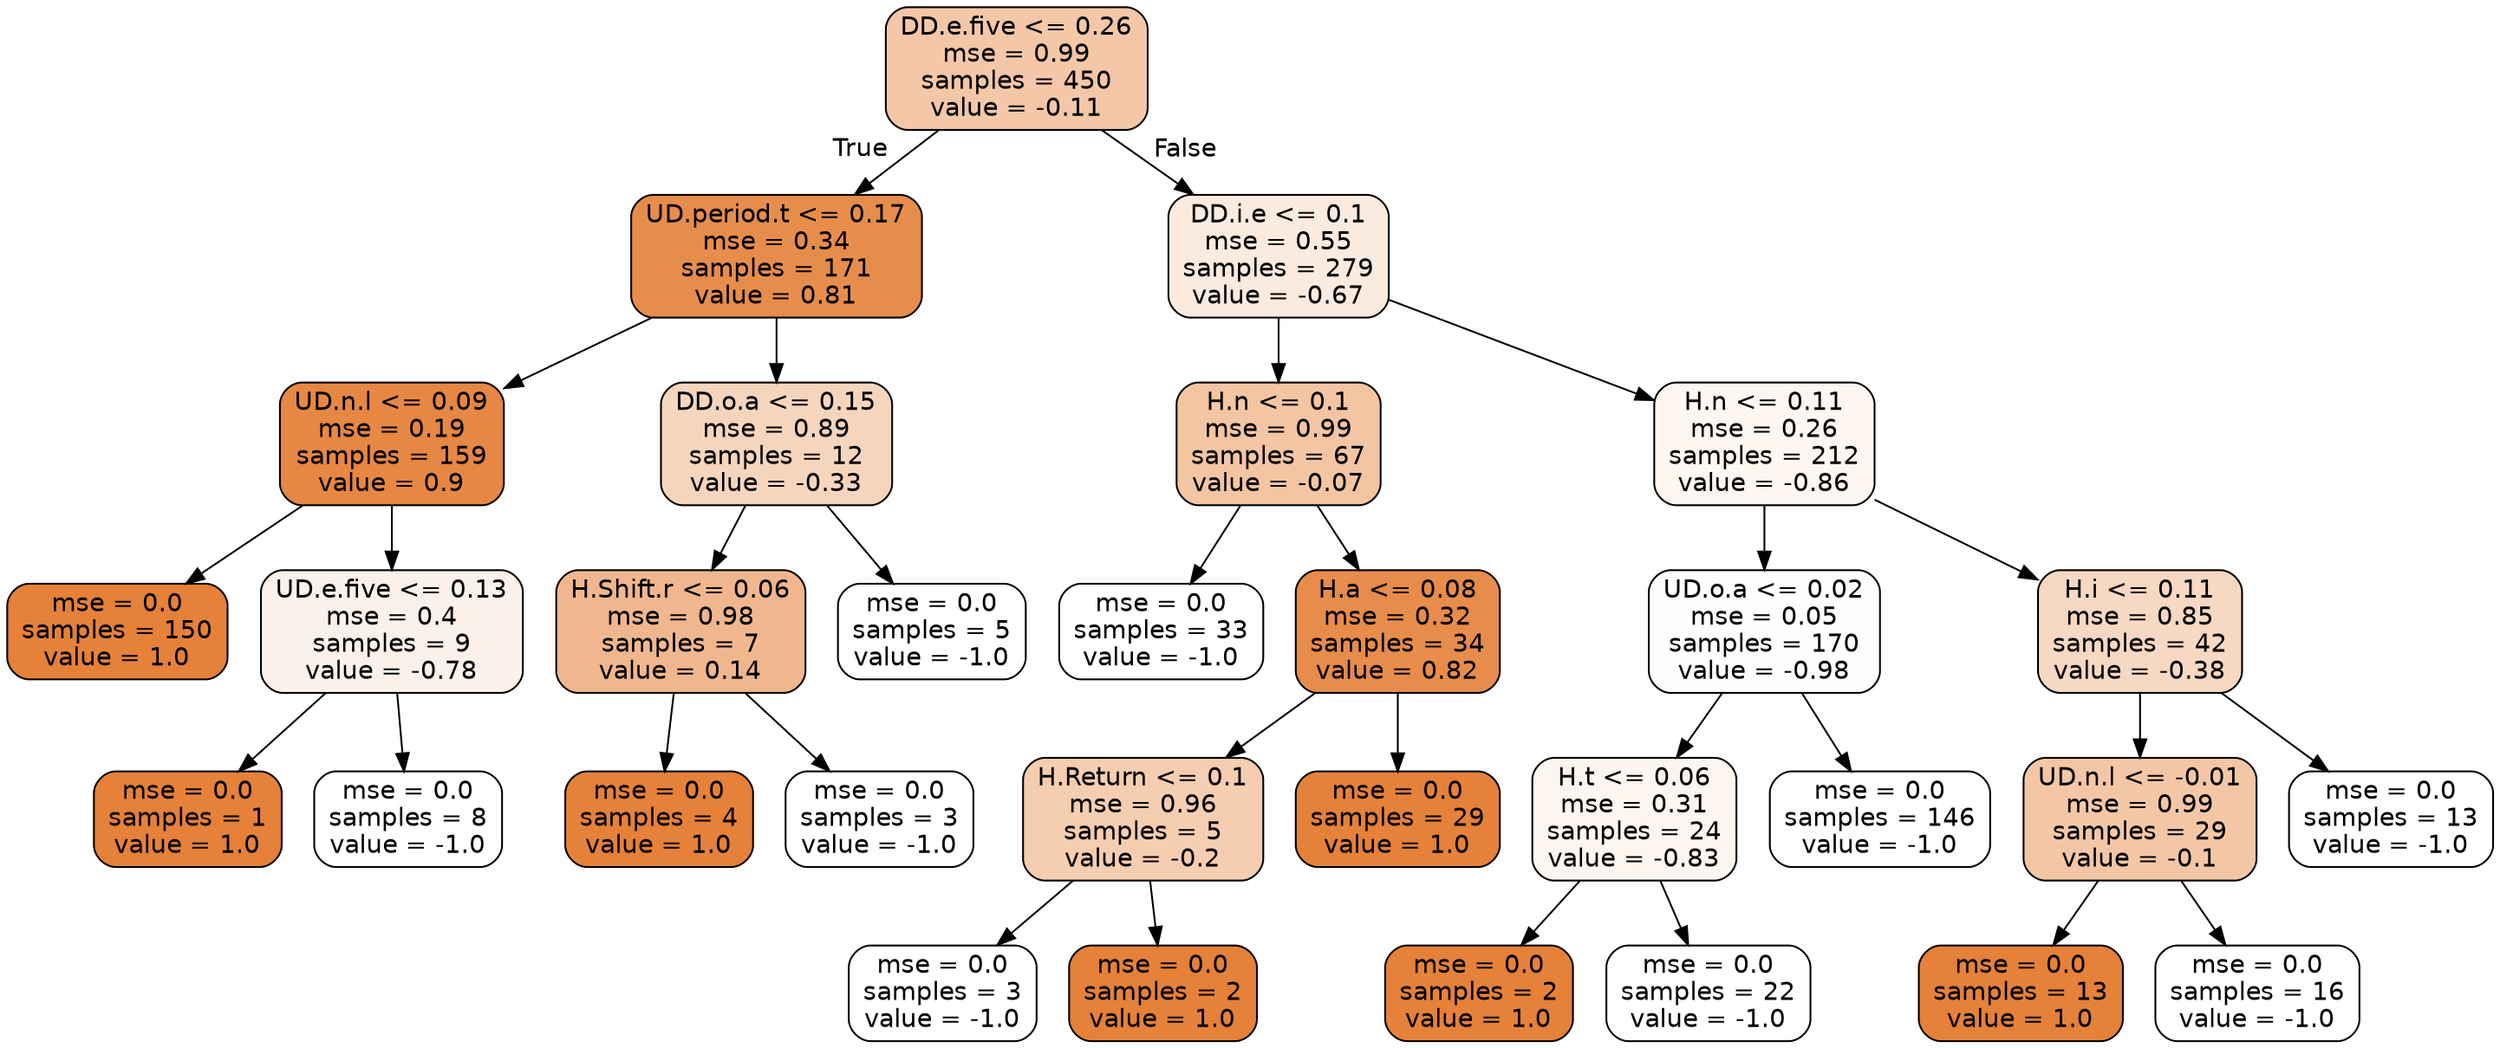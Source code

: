 digraph Tree {
node [shape=box, style="filled, rounded", color="black", fontname=helvetica] ;
edge [fontname=helvetica] ;
0 [label="DD.e.five <= 0.26\nmse = 0.99\nsamples = 450\nvalue = -0.11", fillcolor="#f3c7a7"] ;
1 [label="UD.period.t <= 0.17\nmse = 0.34\nsamples = 171\nvalue = 0.81", fillcolor="#e78d4c"] ;
0 -> 1 [labeldistance=2.5, labelangle=45, headlabel="True"] ;
2 [label="UD.n.l <= 0.09\nmse = 0.19\nsamples = 159\nvalue = 0.9", fillcolor="#e68743"] ;
1 -> 2 ;
3 [label="mse = 0.0\nsamples = 150\nvalue = 1.0", fillcolor="#e58139"] ;
2 -> 3 ;
4 [label="UD.e.five <= 0.13\nmse = 0.4\nsamples = 9\nvalue = -0.78", fillcolor="#fcf1e9"] ;
2 -> 4 ;
5 [label="mse = 0.0\nsamples = 1\nvalue = 1.0", fillcolor="#e58139"] ;
4 -> 5 ;
6 [label="mse = 0.0\nsamples = 8\nvalue = -1.0", fillcolor="#ffffff"] ;
4 -> 6 ;
7 [label="DD.o.a <= 0.15\nmse = 0.89\nsamples = 12\nvalue = -0.33", fillcolor="#f6d5bd"] ;
1 -> 7 ;
8 [label="H.Shift.r <= 0.06\nmse = 0.98\nsamples = 7\nvalue = 0.14", fillcolor="#f0b78e"] ;
7 -> 8 ;
9 [label="mse = 0.0\nsamples = 4\nvalue = 1.0", fillcolor="#e58139"] ;
8 -> 9 ;
10 [label="mse = 0.0\nsamples = 3\nvalue = -1.0", fillcolor="#ffffff"] ;
8 -> 10 ;
11 [label="mse = 0.0\nsamples = 5\nvalue = -1.0", fillcolor="#ffffff"] ;
7 -> 11 ;
12 [label="DD.i.e <= 0.1\nmse = 0.55\nsamples = 279\nvalue = -0.67", fillcolor="#fbeade"] ;
0 -> 12 [labeldistance=2.5, labelangle=-45, headlabel="False"] ;
13 [label="H.n <= 0.1\nmse = 0.99\nsamples = 67\nvalue = -0.07", fillcolor="#f3c5a3"] ;
12 -> 13 ;
14 [label="mse = 0.0\nsamples = 33\nvalue = -1.0", fillcolor="#ffffff"] ;
13 -> 14 ;
15 [label="H.a <= 0.08\nmse = 0.32\nsamples = 34\nvalue = 0.82", fillcolor="#e78c4a"] ;
13 -> 15 ;
16 [label="H.Return <= 0.1\nmse = 0.96\nsamples = 5\nvalue = -0.2", fillcolor="#f5cdb0"] ;
15 -> 16 ;
17 [label="mse = 0.0\nsamples = 3\nvalue = -1.0", fillcolor="#ffffff"] ;
16 -> 17 ;
18 [label="mse = 0.0\nsamples = 2\nvalue = 1.0", fillcolor="#e58139"] ;
16 -> 18 ;
19 [label="mse = 0.0\nsamples = 29\nvalue = 1.0", fillcolor="#e58139"] ;
15 -> 19 ;
20 [label="H.n <= 0.11\nmse = 0.26\nsamples = 212\nvalue = -0.86", fillcolor="#fdf6f1"] ;
12 -> 20 ;
21 [label="UD.o.a <= 0.02\nmse = 0.05\nsamples = 170\nvalue = -0.98", fillcolor="#fffefd"] ;
20 -> 21 ;
22 [label="H.t <= 0.06\nmse = 0.31\nsamples = 24\nvalue = -0.83", fillcolor="#fdf5ef"] ;
21 -> 22 ;
23 [label="mse = 0.0\nsamples = 2\nvalue = 1.0", fillcolor="#e58139"] ;
22 -> 23 ;
24 [label="mse = 0.0\nsamples = 22\nvalue = -1.0", fillcolor="#ffffff"] ;
22 -> 24 ;
25 [label="mse = 0.0\nsamples = 146\nvalue = -1.0", fillcolor="#ffffff"] ;
21 -> 25 ;
26 [label="H.i <= 0.11\nmse = 0.85\nsamples = 42\nvalue = -0.38", fillcolor="#f7d8c2"] ;
20 -> 26 ;
27 [label="UD.n.l <= -0.01\nmse = 0.99\nsamples = 29\nvalue = -0.1", fillcolor="#f3c7a6"] ;
26 -> 27 ;
28 [label="mse = 0.0\nsamples = 13\nvalue = 1.0", fillcolor="#e58139"] ;
27 -> 28 ;
29 [label="mse = 0.0\nsamples = 16\nvalue = -1.0", fillcolor="#ffffff"] ;
27 -> 29 ;
30 [label="mse = 0.0\nsamples = 13\nvalue = -1.0", fillcolor="#ffffff"] ;
26 -> 30 ;
}